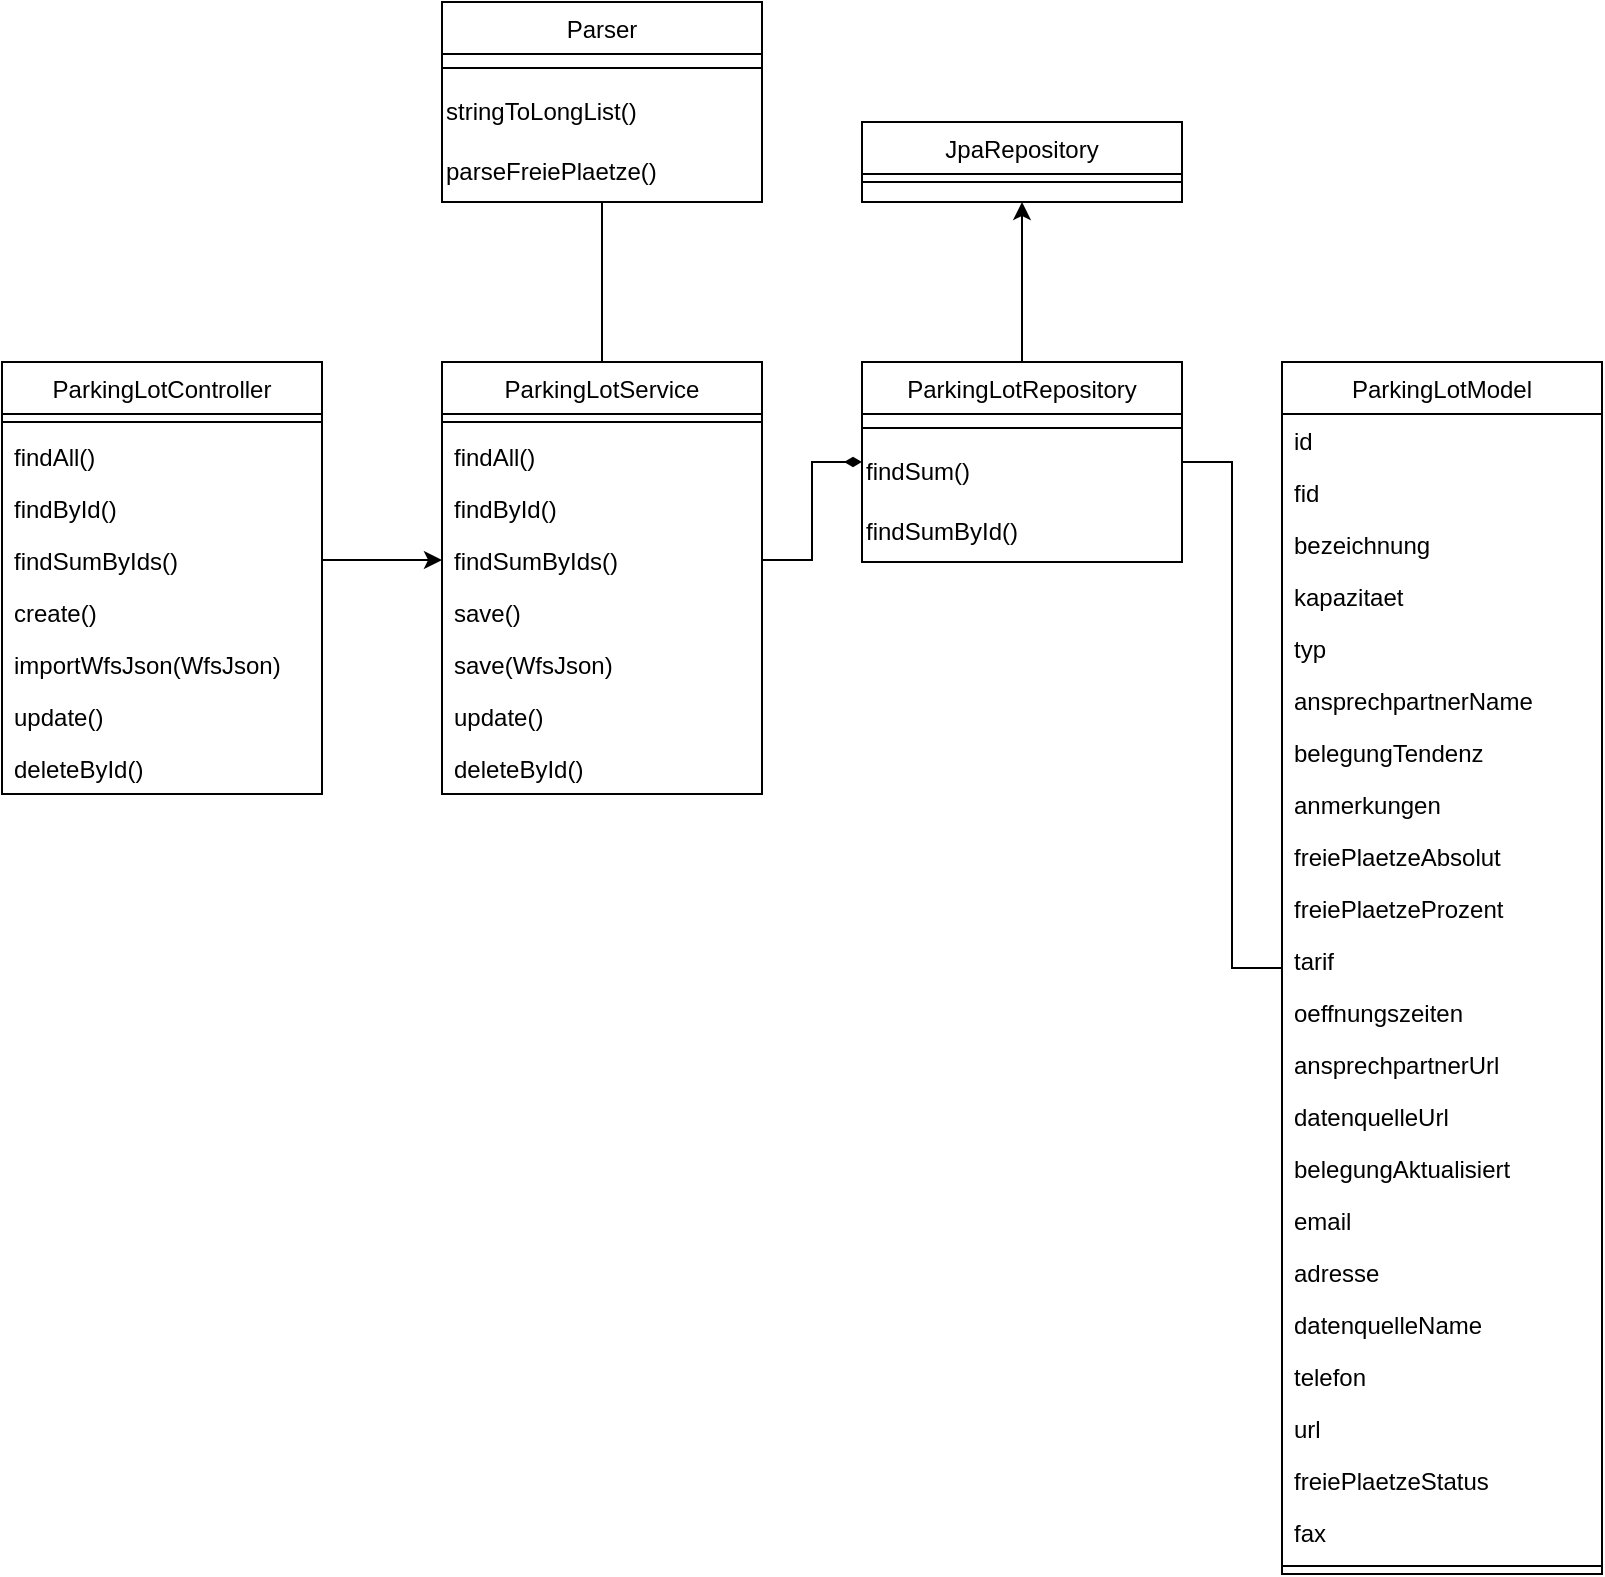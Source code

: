 <mxfile version="25.0.3">
  <diagram id="C5RBs43oDa-KdzZeNtuy" name="Page-1">
    <mxGraphModel dx="1186" dy="650" grid="1" gridSize="10" guides="1" tooltips="1" connect="1" arrows="1" fold="1" page="1" pageScale="1" pageWidth="827" pageHeight="1169" math="0" shadow="0">
      <root>
        <mxCell id="WIyWlLk6GJQsqaUBKTNV-0" />
        <mxCell id="WIyWlLk6GJQsqaUBKTNV-1" parent="WIyWlLk6GJQsqaUBKTNV-0" />
        <mxCell id="Feec2Ir5UqOZrCgu6qx3-0" value="ParkingLotController" style="swimlane;fontStyle=0;align=center;verticalAlign=top;childLayout=stackLayout;horizontal=1;startSize=26;horizontalStack=0;resizeParent=1;resizeLast=0;collapsible=1;marginBottom=0;rounded=0;shadow=0;strokeWidth=1;" vertex="1" parent="WIyWlLk6GJQsqaUBKTNV-1">
          <mxGeometry x="90" y="610" width="160" height="216" as="geometry">
            <mxRectangle x="130" y="380" width="160" height="26" as="alternateBounds" />
          </mxGeometry>
        </mxCell>
        <mxCell id="Feec2Ir5UqOZrCgu6qx3-3" value="" style="line;html=1;strokeWidth=1;align=left;verticalAlign=middle;spacingTop=-1;spacingLeft=3;spacingRight=3;rotatable=0;labelPosition=right;points=[];portConstraint=eastwest;" vertex="1" parent="Feec2Ir5UqOZrCgu6qx3-0">
          <mxGeometry y="26" width="160" height="8" as="geometry" />
        </mxCell>
        <mxCell id="Feec2Ir5UqOZrCgu6qx3-4" value="findAll()" style="text;align=left;verticalAlign=top;spacingLeft=4;spacingRight=4;overflow=hidden;rotatable=0;points=[[0,0.5],[1,0.5]];portConstraint=eastwest;fontStyle=0" vertex="1" parent="Feec2Ir5UqOZrCgu6qx3-0">
          <mxGeometry y="34" width="160" height="26" as="geometry" />
        </mxCell>
        <mxCell id="Feec2Ir5UqOZrCgu6qx3-5" value="findById()" style="text;align=left;verticalAlign=top;spacingLeft=4;spacingRight=4;overflow=hidden;rotatable=0;points=[[0,0.5],[1,0.5]];portConstraint=eastwest;" vertex="1" parent="Feec2Ir5UqOZrCgu6qx3-0">
          <mxGeometry y="60" width="160" height="26" as="geometry" />
        </mxCell>
        <mxCell id="Feec2Ir5UqOZrCgu6qx3-10" value="findSumByIds()" style="text;align=left;verticalAlign=top;spacingLeft=4;spacingRight=4;overflow=hidden;rotatable=0;points=[[0,0.5],[1,0.5]];portConstraint=eastwest;" vertex="1" parent="Feec2Ir5UqOZrCgu6qx3-0">
          <mxGeometry y="86" width="160" height="26" as="geometry" />
        </mxCell>
        <mxCell id="Feec2Ir5UqOZrCgu6qx3-7" value="create()" style="text;align=left;verticalAlign=top;spacingLeft=4;spacingRight=4;overflow=hidden;rotatable=0;points=[[0,0.5],[1,0.5]];portConstraint=eastwest;" vertex="1" parent="Feec2Ir5UqOZrCgu6qx3-0">
          <mxGeometry y="112" width="160" height="26" as="geometry" />
        </mxCell>
        <mxCell id="Feec2Ir5UqOZrCgu6qx3-69" value="importWfsJson(WfsJson)&#xa;" style="text;align=left;verticalAlign=top;spacingLeft=4;spacingRight=4;overflow=hidden;rotatable=0;points=[[0,0.5],[1,0.5]];portConstraint=eastwest;" vertex="1" parent="Feec2Ir5UqOZrCgu6qx3-0">
          <mxGeometry y="138" width="160" height="26" as="geometry" />
        </mxCell>
        <mxCell id="Feec2Ir5UqOZrCgu6qx3-8" value="update()" style="text;align=left;verticalAlign=top;spacingLeft=4;spacingRight=4;overflow=hidden;rotatable=0;points=[[0,0.5],[1,0.5]];portConstraint=eastwest;" vertex="1" parent="Feec2Ir5UqOZrCgu6qx3-0">
          <mxGeometry y="164" width="160" height="26" as="geometry" />
        </mxCell>
        <mxCell id="Feec2Ir5UqOZrCgu6qx3-9" value="deleteById()" style="text;align=left;verticalAlign=top;spacingLeft=4;spacingRight=4;overflow=hidden;rotatable=0;points=[[0,0.5],[1,0.5]];portConstraint=eastwest;" vertex="1" parent="Feec2Ir5UqOZrCgu6qx3-0">
          <mxGeometry y="190" width="160" height="26" as="geometry" />
        </mxCell>
        <mxCell id="Feec2Ir5UqOZrCgu6qx3-78" style="edgeStyle=orthogonalEdgeStyle;rounded=0;orthogonalLoop=1;jettySize=auto;html=1;exitX=0.5;exitY=0;exitDx=0;exitDy=0;entryX=0.5;entryY=1;entryDx=0;entryDy=0;endArrow=none;endFill=0;" edge="1" parent="WIyWlLk6GJQsqaUBKTNV-1" source="Feec2Ir5UqOZrCgu6qx3-11" target="Feec2Ir5UqOZrCgu6qx3-74">
          <mxGeometry relative="1" as="geometry" />
        </mxCell>
        <mxCell id="Feec2Ir5UqOZrCgu6qx3-11" value="ParkingLotService" style="swimlane;fontStyle=0;align=center;verticalAlign=top;childLayout=stackLayout;horizontal=1;startSize=26;horizontalStack=0;resizeParent=1;resizeLast=0;collapsible=1;marginBottom=0;rounded=0;shadow=0;strokeWidth=1;" vertex="1" parent="WIyWlLk6GJQsqaUBKTNV-1">
          <mxGeometry x="310" y="610" width="160" height="216" as="geometry">
            <mxRectangle x="130" y="380" width="160" height="26" as="alternateBounds" />
          </mxGeometry>
        </mxCell>
        <mxCell id="Feec2Ir5UqOZrCgu6qx3-12" value="" style="line;html=1;strokeWidth=1;align=left;verticalAlign=middle;spacingTop=-1;spacingLeft=3;spacingRight=3;rotatable=0;labelPosition=right;points=[];portConstraint=eastwest;" vertex="1" parent="Feec2Ir5UqOZrCgu6qx3-11">
          <mxGeometry y="26" width="160" height="8" as="geometry" />
        </mxCell>
        <mxCell id="Feec2Ir5UqOZrCgu6qx3-13" value="findAll()" style="text;align=left;verticalAlign=top;spacingLeft=4;spacingRight=4;overflow=hidden;rotatable=0;points=[[0,0.5],[1,0.5]];portConstraint=eastwest;fontStyle=0" vertex="1" parent="Feec2Ir5UqOZrCgu6qx3-11">
          <mxGeometry y="34" width="160" height="26" as="geometry" />
        </mxCell>
        <mxCell id="Feec2Ir5UqOZrCgu6qx3-14" value="findById()" style="text;align=left;verticalAlign=top;spacingLeft=4;spacingRight=4;overflow=hidden;rotatable=0;points=[[0,0.5],[1,0.5]];portConstraint=eastwest;" vertex="1" parent="Feec2Ir5UqOZrCgu6qx3-11">
          <mxGeometry y="60" width="160" height="26" as="geometry" />
        </mxCell>
        <mxCell id="Feec2Ir5UqOZrCgu6qx3-15" value="findSumByIds()" style="text;align=left;verticalAlign=top;spacingLeft=4;spacingRight=4;overflow=hidden;rotatable=0;points=[[0,0.5],[1,0.5]];portConstraint=eastwest;" vertex="1" parent="Feec2Ir5UqOZrCgu6qx3-11">
          <mxGeometry y="86" width="160" height="26" as="geometry" />
        </mxCell>
        <mxCell id="Feec2Ir5UqOZrCgu6qx3-16" value="save()" style="text;align=left;verticalAlign=top;spacingLeft=4;spacingRight=4;overflow=hidden;rotatable=0;points=[[0,0.5],[1,0.5]];portConstraint=eastwest;" vertex="1" parent="Feec2Ir5UqOZrCgu6qx3-11">
          <mxGeometry y="112" width="160" height="26" as="geometry" />
        </mxCell>
        <mxCell id="Feec2Ir5UqOZrCgu6qx3-70" value="save(WfsJson)" style="text;align=left;verticalAlign=top;spacingLeft=4;spacingRight=4;overflow=hidden;rotatable=0;points=[[0,0.5],[1,0.5]];portConstraint=eastwest;" vertex="1" parent="Feec2Ir5UqOZrCgu6qx3-11">
          <mxGeometry y="138" width="160" height="26" as="geometry" />
        </mxCell>
        <mxCell id="Feec2Ir5UqOZrCgu6qx3-17" value="update()" style="text;align=left;verticalAlign=top;spacingLeft=4;spacingRight=4;overflow=hidden;rotatable=0;points=[[0,0.5],[1,0.5]];portConstraint=eastwest;" vertex="1" parent="Feec2Ir5UqOZrCgu6qx3-11">
          <mxGeometry y="164" width="160" height="26" as="geometry" />
        </mxCell>
        <mxCell id="Feec2Ir5UqOZrCgu6qx3-18" value="deleteById()" style="text;align=left;verticalAlign=top;spacingLeft=4;spacingRight=4;overflow=hidden;rotatable=0;points=[[0,0.5],[1,0.5]];portConstraint=eastwest;" vertex="1" parent="Feec2Ir5UqOZrCgu6qx3-11">
          <mxGeometry y="190" width="160" height="26" as="geometry" />
        </mxCell>
        <mxCell id="Feec2Ir5UqOZrCgu6qx3-67" style="edgeStyle=orthogonalEdgeStyle;rounded=0;orthogonalLoop=1;jettySize=auto;html=1;exitX=1;exitY=0.5;exitDx=0;exitDy=0;endArrow=none;endFill=0;" edge="1" parent="WIyWlLk6GJQsqaUBKTNV-1" source="Feec2Ir5UqOZrCgu6qx3-19" target="Feec2Ir5UqOZrCgu6qx3-27">
          <mxGeometry relative="1" as="geometry" />
        </mxCell>
        <mxCell id="Feec2Ir5UqOZrCgu6qx3-19" value="ParkingLotRepository" style="swimlane;fontStyle=0;align=center;verticalAlign=top;childLayout=stackLayout;horizontal=1;startSize=26;horizontalStack=0;resizeParent=1;resizeLast=0;collapsible=1;marginBottom=0;rounded=0;shadow=0;strokeWidth=1;" vertex="1" parent="WIyWlLk6GJQsqaUBKTNV-1">
          <mxGeometry x="520" y="610" width="160" height="100" as="geometry">
            <mxRectangle x="130" y="380" width="160" height="26" as="alternateBounds" />
          </mxGeometry>
        </mxCell>
        <mxCell id="Feec2Ir5UqOZrCgu6qx3-20" value="" style="line;html=1;strokeWidth=1;align=left;verticalAlign=middle;spacingTop=-1;spacingLeft=3;spacingRight=3;rotatable=0;labelPosition=right;points=[];portConstraint=eastwest;" vertex="1" parent="Feec2Ir5UqOZrCgu6qx3-19">
          <mxGeometry y="26" width="160" height="14" as="geometry" />
        </mxCell>
        <mxCell id="Feec2Ir5UqOZrCgu6qx3-72" value="&lt;div align=&quot;left&quot;&gt;findSum()&lt;/div&gt;" style="text;html=1;align=left;verticalAlign=middle;resizable=0;points=[];autosize=1;strokeColor=none;fillColor=none;" vertex="1" parent="Feec2Ir5UqOZrCgu6qx3-19">
          <mxGeometry y="40" width="160" height="30" as="geometry" />
        </mxCell>
        <mxCell id="Feec2Ir5UqOZrCgu6qx3-71" value="&lt;div align=&quot;left&quot;&gt;findSumById()&lt;/div&gt;" style="text;html=1;align=left;verticalAlign=middle;resizable=0;points=[];autosize=1;strokeColor=none;fillColor=none;" vertex="1" parent="Feec2Ir5UqOZrCgu6qx3-19">
          <mxGeometry y="70" width="160" height="30" as="geometry" />
        </mxCell>
        <mxCell id="Feec2Ir5UqOZrCgu6qx3-27" value="ParkingLotModel" style="swimlane;fontStyle=0;align=center;verticalAlign=top;childLayout=stackLayout;horizontal=1;startSize=26;horizontalStack=0;resizeParent=1;resizeLast=0;collapsible=1;marginBottom=0;rounded=0;shadow=0;strokeWidth=1;" vertex="1" parent="WIyWlLk6GJQsqaUBKTNV-1">
          <mxGeometry x="730" y="610" width="160" height="606" as="geometry">
            <mxRectangle x="130" y="380" width="160" height="26" as="alternateBounds" />
          </mxGeometry>
        </mxCell>
        <mxCell id="Feec2Ir5UqOZrCgu6qx3-47" value="id" style="text;align=left;verticalAlign=top;spacingLeft=4;spacingRight=4;overflow=hidden;rotatable=0;points=[[0,0.5],[1,0.5]];portConstraint=eastwest;" vertex="1" parent="Feec2Ir5UqOZrCgu6qx3-27">
          <mxGeometry y="26" width="160" height="26" as="geometry" />
        </mxCell>
        <mxCell id="Feec2Ir5UqOZrCgu6qx3-48" value="fid" style="text;align=left;verticalAlign=top;spacingLeft=4;spacingRight=4;overflow=hidden;rotatable=0;points=[[0,0.5],[1,0.5]];portConstraint=eastwest;" vertex="1" parent="Feec2Ir5UqOZrCgu6qx3-27">
          <mxGeometry y="52" width="160" height="26" as="geometry" />
        </mxCell>
        <mxCell id="Feec2Ir5UqOZrCgu6qx3-49" value="bezeichnung" style="text;align=left;verticalAlign=top;spacingLeft=4;spacingRight=4;overflow=hidden;rotatable=0;points=[[0,0.5],[1,0.5]];portConstraint=eastwest;" vertex="1" parent="Feec2Ir5UqOZrCgu6qx3-27">
          <mxGeometry y="78" width="160" height="26" as="geometry" />
        </mxCell>
        <mxCell id="Feec2Ir5UqOZrCgu6qx3-50" value="kapazitaet" style="text;align=left;verticalAlign=top;spacingLeft=4;spacingRight=4;overflow=hidden;rotatable=0;points=[[0,0.5],[1,0.5]];portConstraint=eastwest;" vertex="1" parent="Feec2Ir5UqOZrCgu6qx3-27">
          <mxGeometry y="104" width="160" height="26" as="geometry" />
        </mxCell>
        <mxCell id="Feec2Ir5UqOZrCgu6qx3-51" value="typ" style="text;align=left;verticalAlign=top;spacingLeft=4;spacingRight=4;overflow=hidden;rotatable=0;points=[[0,0.5],[1,0.5]];portConstraint=eastwest;" vertex="1" parent="Feec2Ir5UqOZrCgu6qx3-27">
          <mxGeometry y="130" width="160" height="26" as="geometry" />
        </mxCell>
        <mxCell id="Feec2Ir5UqOZrCgu6qx3-52" value="ansprechpartnerName" style="text;align=left;verticalAlign=top;spacingLeft=4;spacingRight=4;overflow=hidden;rotatable=0;points=[[0,0.5],[1,0.5]];portConstraint=eastwest;" vertex="1" parent="Feec2Ir5UqOZrCgu6qx3-27">
          <mxGeometry y="156" width="160" height="26" as="geometry" />
        </mxCell>
        <mxCell id="Feec2Ir5UqOZrCgu6qx3-53" value="belegungTendenz" style="text;align=left;verticalAlign=top;spacingLeft=4;spacingRight=4;overflow=hidden;rotatable=0;points=[[0,0.5],[1,0.5]];portConstraint=eastwest;" vertex="1" parent="Feec2Ir5UqOZrCgu6qx3-27">
          <mxGeometry y="182" width="160" height="26" as="geometry" />
        </mxCell>
        <mxCell id="Feec2Ir5UqOZrCgu6qx3-54" value="anmerkungen" style="text;align=left;verticalAlign=top;spacingLeft=4;spacingRight=4;overflow=hidden;rotatable=0;points=[[0,0.5],[1,0.5]];portConstraint=eastwest;" vertex="1" parent="Feec2Ir5UqOZrCgu6qx3-27">
          <mxGeometry y="208" width="160" height="26" as="geometry" />
        </mxCell>
        <mxCell id="Feec2Ir5UqOZrCgu6qx3-55" value="freiePlaetzeAbsolut" style="text;align=left;verticalAlign=top;spacingLeft=4;spacingRight=4;overflow=hidden;rotatable=0;points=[[0,0.5],[1,0.5]];portConstraint=eastwest;" vertex="1" parent="Feec2Ir5UqOZrCgu6qx3-27">
          <mxGeometry y="234" width="160" height="26" as="geometry" />
        </mxCell>
        <mxCell id="Feec2Ir5UqOZrCgu6qx3-68" value="freiePlaetzeProzent" style="text;align=left;verticalAlign=top;spacingLeft=4;spacingRight=4;overflow=hidden;rotatable=0;points=[[0,0.5],[1,0.5]];portConstraint=eastwest;" vertex="1" parent="Feec2Ir5UqOZrCgu6qx3-27">
          <mxGeometry y="260" width="160" height="26" as="geometry" />
        </mxCell>
        <mxCell id="Feec2Ir5UqOZrCgu6qx3-56" value="tarif" style="text;align=left;verticalAlign=top;spacingLeft=4;spacingRight=4;overflow=hidden;rotatable=0;points=[[0,0.5],[1,0.5]];portConstraint=eastwest;" vertex="1" parent="Feec2Ir5UqOZrCgu6qx3-27">
          <mxGeometry y="286" width="160" height="26" as="geometry" />
        </mxCell>
        <mxCell id="Feec2Ir5UqOZrCgu6qx3-57" value="oeffnungszeiten" style="text;align=left;verticalAlign=top;spacingLeft=4;spacingRight=4;overflow=hidden;rotatable=0;points=[[0,0.5],[1,0.5]];portConstraint=eastwest;" vertex="1" parent="Feec2Ir5UqOZrCgu6qx3-27">
          <mxGeometry y="312" width="160" height="26" as="geometry" />
        </mxCell>
        <mxCell id="Feec2Ir5UqOZrCgu6qx3-58" value="ansprechpartnerUrl" style="text;align=left;verticalAlign=top;spacingLeft=4;spacingRight=4;overflow=hidden;rotatable=0;points=[[0,0.5],[1,0.5]];portConstraint=eastwest;" vertex="1" parent="Feec2Ir5UqOZrCgu6qx3-27">
          <mxGeometry y="338" width="160" height="26" as="geometry" />
        </mxCell>
        <mxCell id="Feec2Ir5UqOZrCgu6qx3-60" value="datenquelleUrl" style="text;align=left;verticalAlign=top;spacingLeft=4;spacingRight=4;overflow=hidden;rotatable=0;points=[[0,0.5],[1,0.5]];portConstraint=eastwest;" vertex="1" parent="Feec2Ir5UqOZrCgu6qx3-27">
          <mxGeometry y="364" width="160" height="26" as="geometry" />
        </mxCell>
        <mxCell id="Feec2Ir5UqOZrCgu6qx3-61" value="belegungAktualisiert" style="text;align=left;verticalAlign=top;spacingLeft=4;spacingRight=4;overflow=hidden;rotatable=0;points=[[0,0.5],[1,0.5]];portConstraint=eastwest;" vertex="1" parent="Feec2Ir5UqOZrCgu6qx3-27">
          <mxGeometry y="390" width="160" height="26" as="geometry" />
        </mxCell>
        <mxCell id="Feec2Ir5UqOZrCgu6qx3-62" value="email" style="text;align=left;verticalAlign=top;spacingLeft=4;spacingRight=4;overflow=hidden;rotatable=0;points=[[0,0.5],[1,0.5]];portConstraint=eastwest;" vertex="1" parent="Feec2Ir5UqOZrCgu6qx3-27">
          <mxGeometry y="416" width="160" height="26" as="geometry" />
        </mxCell>
        <mxCell id="Feec2Ir5UqOZrCgu6qx3-63" value="adresse" style="text;align=left;verticalAlign=top;spacingLeft=4;spacingRight=4;overflow=hidden;rotatable=0;points=[[0,0.5],[1,0.5]];portConstraint=eastwest;" vertex="1" parent="Feec2Ir5UqOZrCgu6qx3-27">
          <mxGeometry y="442" width="160" height="26" as="geometry" />
        </mxCell>
        <mxCell id="Feec2Ir5UqOZrCgu6qx3-46" value="datenquelleName" style="text;align=left;verticalAlign=top;spacingLeft=4;spacingRight=4;overflow=hidden;rotatable=0;points=[[0,0.5],[1,0.5]];portConstraint=eastwest;" vertex="1" parent="Feec2Ir5UqOZrCgu6qx3-27">
          <mxGeometry y="468" width="160" height="26" as="geometry" />
        </mxCell>
        <mxCell id="Feec2Ir5UqOZrCgu6qx3-64" value="telefon" style="text;align=left;verticalAlign=top;spacingLeft=4;spacingRight=4;overflow=hidden;rotatable=0;points=[[0,0.5],[1,0.5]];portConstraint=eastwest;" vertex="1" parent="Feec2Ir5UqOZrCgu6qx3-27">
          <mxGeometry y="494" width="160" height="26" as="geometry" />
        </mxCell>
        <mxCell id="Feec2Ir5UqOZrCgu6qx3-34" value="url" style="text;align=left;verticalAlign=top;spacingLeft=4;spacingRight=4;overflow=hidden;rotatable=0;points=[[0,0.5],[1,0.5]];portConstraint=eastwest;" vertex="1" parent="Feec2Ir5UqOZrCgu6qx3-27">
          <mxGeometry y="520" width="160" height="26" as="geometry" />
        </mxCell>
        <mxCell id="Feec2Ir5UqOZrCgu6qx3-41" value="freiePlaetzeStatus" style="text;align=left;verticalAlign=top;spacingLeft=4;spacingRight=4;overflow=hidden;rotatable=0;points=[[0,0.5],[1,0.5]];portConstraint=eastwest;" vertex="1" parent="Feec2Ir5UqOZrCgu6qx3-27">
          <mxGeometry y="546" width="160" height="26" as="geometry" />
        </mxCell>
        <mxCell id="Feec2Ir5UqOZrCgu6qx3-59" value="fax" style="text;align=left;verticalAlign=top;spacingLeft=4;spacingRight=4;overflow=hidden;rotatable=0;points=[[0,0.5],[1,0.5]];portConstraint=eastwest;" vertex="1" parent="Feec2Ir5UqOZrCgu6qx3-27">
          <mxGeometry y="572" width="160" height="26" as="geometry" />
        </mxCell>
        <mxCell id="Feec2Ir5UqOZrCgu6qx3-28" value="" style="line;html=1;strokeWidth=1;align=left;verticalAlign=middle;spacingTop=-1;spacingLeft=3;spacingRight=3;rotatable=0;labelPosition=right;points=[];portConstraint=eastwest;" vertex="1" parent="Feec2Ir5UqOZrCgu6qx3-27">
          <mxGeometry y="598" width="160" height="8" as="geometry" />
        </mxCell>
        <mxCell id="Feec2Ir5UqOZrCgu6qx3-35" value="JpaRepository" style="swimlane;fontStyle=0;align=center;verticalAlign=top;childLayout=stackLayout;horizontal=1;startSize=26;horizontalStack=0;resizeParent=1;resizeLast=0;collapsible=1;marginBottom=0;rounded=0;shadow=0;strokeWidth=1;" vertex="1" parent="WIyWlLk6GJQsqaUBKTNV-1">
          <mxGeometry x="520" y="490" width="160" height="40" as="geometry">
            <mxRectangle x="130" y="380" width="160" height="26" as="alternateBounds" />
          </mxGeometry>
        </mxCell>
        <mxCell id="Feec2Ir5UqOZrCgu6qx3-36" value="" style="line;html=1;strokeWidth=1;align=left;verticalAlign=middle;spacingTop=-1;spacingLeft=3;spacingRight=3;rotatable=0;labelPosition=right;points=[];portConstraint=eastwest;" vertex="1" parent="Feec2Ir5UqOZrCgu6qx3-35">
          <mxGeometry y="26" width="160" height="8" as="geometry" />
        </mxCell>
        <mxCell id="Feec2Ir5UqOZrCgu6qx3-37" value="" style="endArrow=classic;html=1;rounded=0;exitX=0.5;exitY=0;exitDx=0;exitDy=0;entryX=0.5;entryY=1;entryDx=0;entryDy=0;" edge="1" parent="WIyWlLk6GJQsqaUBKTNV-1" source="Feec2Ir5UqOZrCgu6qx3-19" target="Feec2Ir5UqOZrCgu6qx3-35">
          <mxGeometry width="50" height="50" relative="1" as="geometry">
            <mxPoint x="640" y="620" as="sourcePoint" />
            <mxPoint x="650" y="560" as="targetPoint" />
          </mxGeometry>
        </mxCell>
        <mxCell id="Feec2Ir5UqOZrCgu6qx3-65" style="edgeStyle=orthogonalEdgeStyle;rounded=0;orthogonalLoop=1;jettySize=auto;html=1;exitX=1;exitY=0.5;exitDx=0;exitDy=0;entryX=0;entryY=0.5;entryDx=0;entryDy=0;" edge="1" parent="WIyWlLk6GJQsqaUBKTNV-1" source="Feec2Ir5UqOZrCgu6qx3-10" target="Feec2Ir5UqOZrCgu6qx3-15">
          <mxGeometry relative="1" as="geometry" />
        </mxCell>
        <mxCell id="Feec2Ir5UqOZrCgu6qx3-66" style="edgeStyle=orthogonalEdgeStyle;rounded=0;orthogonalLoop=1;jettySize=auto;html=1;exitX=1;exitY=0.5;exitDx=0;exitDy=0;entryX=0;entryY=0.5;entryDx=0;entryDy=0;endArrow=diamondThin;endFill=1;" edge="1" parent="WIyWlLk6GJQsqaUBKTNV-1" source="Feec2Ir5UqOZrCgu6qx3-15" target="Feec2Ir5UqOZrCgu6qx3-19">
          <mxGeometry relative="1" as="geometry" />
        </mxCell>
        <mxCell id="Feec2Ir5UqOZrCgu6qx3-74" value="Parser" style="swimlane;fontStyle=0;align=center;verticalAlign=top;childLayout=stackLayout;horizontal=1;startSize=26;horizontalStack=0;resizeParent=1;resizeLast=0;collapsible=1;marginBottom=0;rounded=0;shadow=0;strokeWidth=1;" vertex="1" parent="WIyWlLk6GJQsqaUBKTNV-1">
          <mxGeometry x="310" y="430" width="160" height="100" as="geometry">
            <mxRectangle x="130" y="380" width="160" height="26" as="alternateBounds" />
          </mxGeometry>
        </mxCell>
        <mxCell id="Feec2Ir5UqOZrCgu6qx3-75" value="" style="line;html=1;strokeWidth=1;align=left;verticalAlign=middle;spacingTop=-1;spacingLeft=3;spacingRight=3;rotatable=0;labelPosition=right;points=[];portConstraint=eastwest;" vertex="1" parent="Feec2Ir5UqOZrCgu6qx3-74">
          <mxGeometry y="26" width="160" height="14" as="geometry" />
        </mxCell>
        <mxCell id="Feec2Ir5UqOZrCgu6qx3-76" value="&lt;div align=&quot;left&quot;&gt;stringToLongList()&lt;/div&gt;" style="text;html=1;align=left;verticalAlign=middle;resizable=0;points=[];autosize=1;strokeColor=none;fillColor=none;" vertex="1" parent="Feec2Ir5UqOZrCgu6qx3-74">
          <mxGeometry y="40" width="160" height="30" as="geometry" />
        </mxCell>
        <mxCell id="Feec2Ir5UqOZrCgu6qx3-77" value="parseFreiePlaetze()" style="text;html=1;align=left;verticalAlign=middle;resizable=0;points=[];autosize=1;strokeColor=none;fillColor=none;" vertex="1" parent="Feec2Ir5UqOZrCgu6qx3-74">
          <mxGeometry y="70" width="160" height="30" as="geometry" />
        </mxCell>
      </root>
    </mxGraphModel>
  </diagram>
</mxfile>
